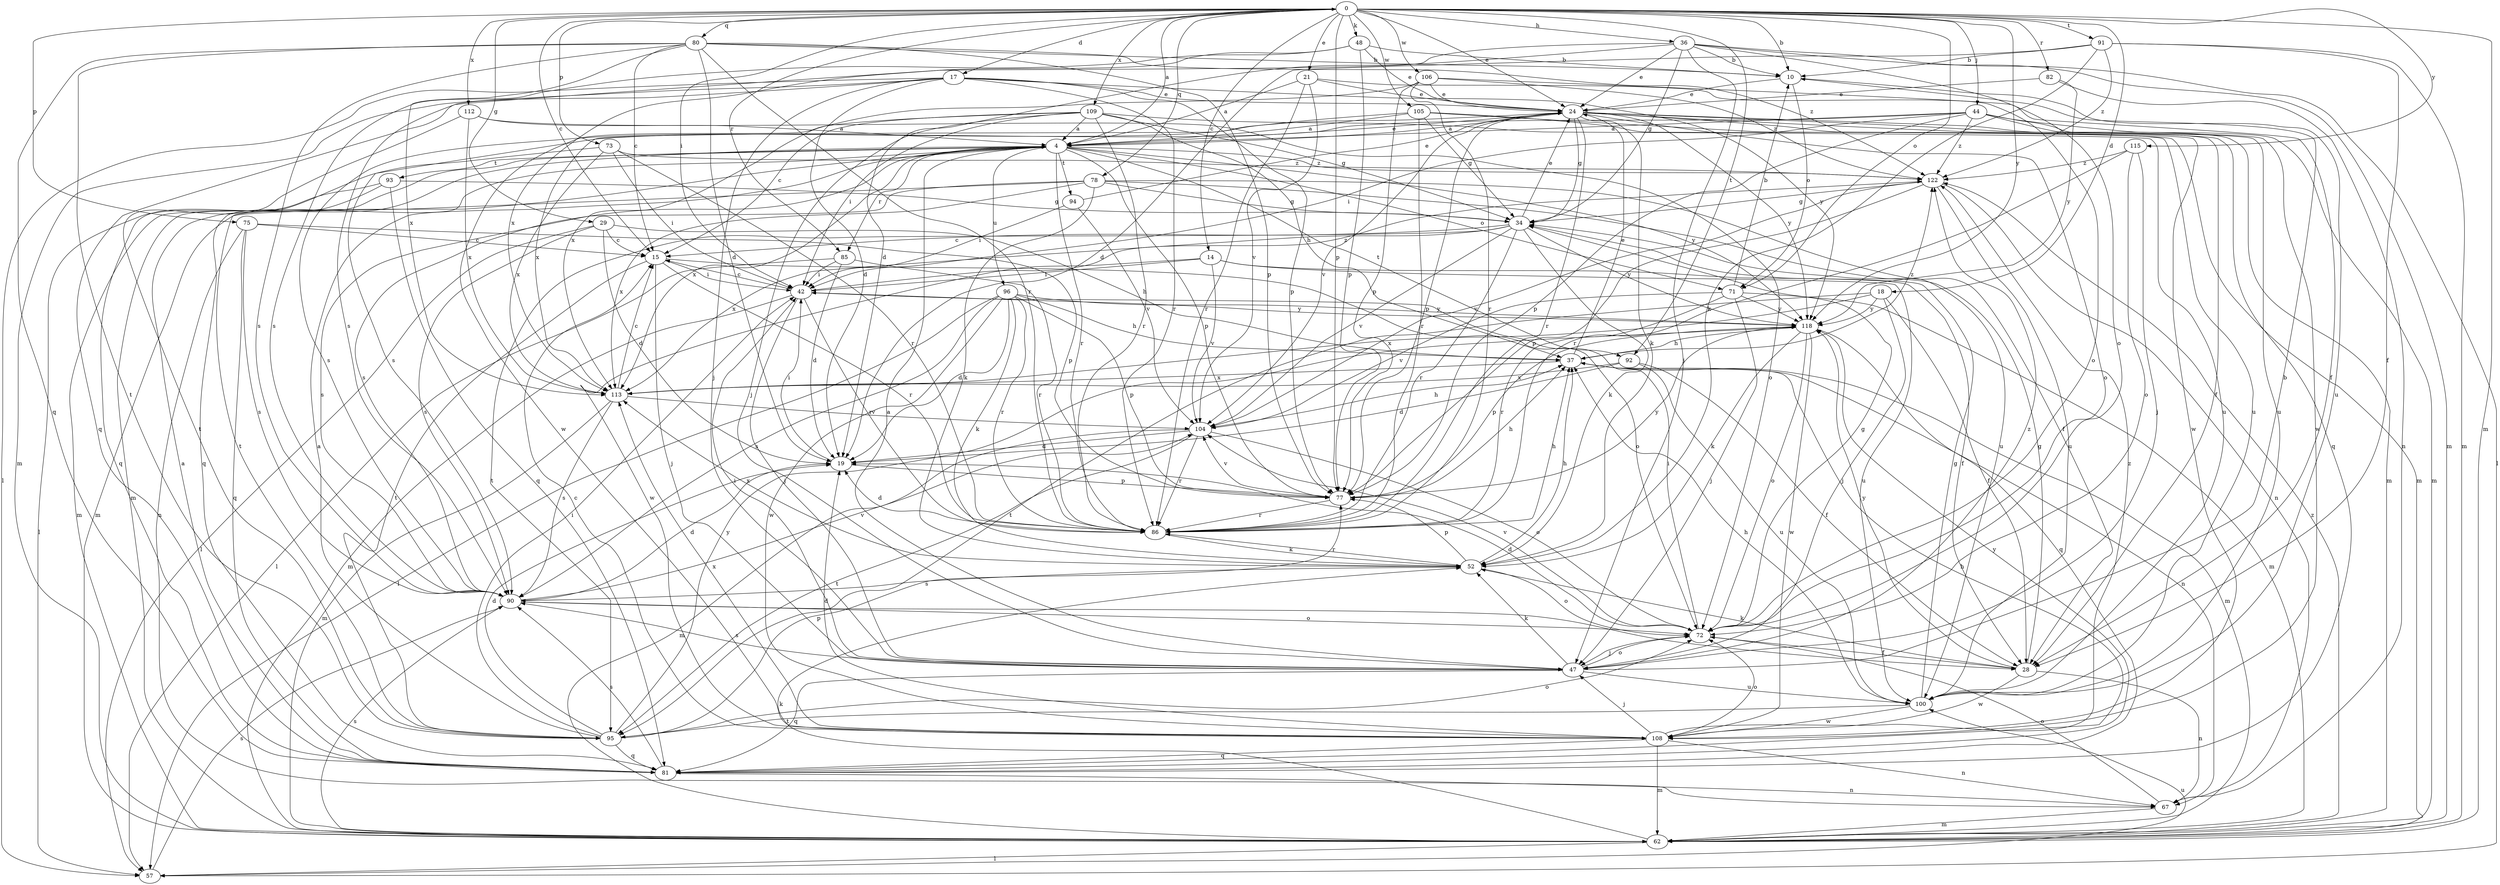 strict digraph  {
0;
4;
10;
14;
15;
17;
18;
19;
21;
24;
28;
29;
34;
36;
37;
42;
44;
47;
48;
52;
57;
62;
67;
71;
72;
73;
75;
77;
78;
80;
81;
82;
85;
86;
90;
91;
92;
93;
94;
95;
96;
100;
104;
105;
106;
108;
109;
112;
113;
115;
118;
122;
0 -> 10  [label=b];
0 -> 14  [label=c];
0 -> 15  [label=c];
0 -> 17  [label=d];
0 -> 18  [label=d];
0 -> 21  [label=e];
0 -> 24  [label=e];
0 -> 29  [label=g];
0 -> 36  [label=h];
0 -> 42  [label=i];
0 -> 44  [label=j];
0 -> 48  [label=k];
0 -> 62  [label=m];
0 -> 71  [label=o];
0 -> 73  [label=p];
0 -> 75  [label=p];
0 -> 77  [label=p];
0 -> 78  [label=q];
0 -> 80  [label=q];
0 -> 82  [label=r];
0 -> 85  [label=r];
0 -> 91  [label=t];
0 -> 92  [label=t];
0 -> 105  [label=w];
0 -> 106  [label=w];
0 -> 109  [label=x];
0 -> 112  [label=x];
0 -> 115  [label=y];
0 -> 118  [label=y];
4 -> 0  [label=a];
4 -> 24  [label=e];
4 -> 62  [label=m];
4 -> 71  [label=o];
4 -> 77  [label=p];
4 -> 81  [label=q];
4 -> 85  [label=r];
4 -> 86  [label=r];
4 -> 90  [label=s];
4 -> 92  [label=t];
4 -> 93  [label=t];
4 -> 94  [label=t];
4 -> 95  [label=t];
4 -> 96  [label=u];
4 -> 113  [label=x];
4 -> 118  [label=y];
4 -> 122  [label=z];
10 -> 24  [label=e];
10 -> 71  [label=o];
10 -> 100  [label=u];
14 -> 28  [label=f];
14 -> 42  [label=i];
14 -> 100  [label=u];
14 -> 104  [label=v];
14 -> 108  [label=w];
15 -> 42  [label=i];
15 -> 47  [label=j];
15 -> 72  [label=o];
15 -> 86  [label=r];
15 -> 95  [label=t];
17 -> 19  [label=d];
17 -> 24  [label=e];
17 -> 47  [label=j];
17 -> 57  [label=l];
17 -> 62  [label=m];
17 -> 77  [label=p];
17 -> 81  [label=q];
17 -> 86  [label=r];
17 -> 118  [label=y];
18 -> 28  [label=f];
18 -> 47  [label=j];
18 -> 95  [label=t];
18 -> 113  [label=x];
18 -> 118  [label=y];
19 -> 42  [label=i];
19 -> 77  [label=p];
21 -> 4  [label=a];
21 -> 24  [label=e];
21 -> 72  [label=o];
21 -> 86  [label=r];
21 -> 104  [label=v];
24 -> 4  [label=a];
24 -> 28  [label=f];
24 -> 34  [label=g];
24 -> 52  [label=k];
24 -> 62  [label=m];
24 -> 72  [label=o];
24 -> 77  [label=p];
24 -> 81  [label=q];
24 -> 86  [label=r];
24 -> 90  [label=s];
24 -> 104  [label=v];
24 -> 108  [label=w];
24 -> 118  [label=y];
28 -> 34  [label=g];
28 -> 52  [label=k];
28 -> 67  [label=n];
28 -> 108  [label=w];
28 -> 118  [label=y];
29 -> 15  [label=c];
29 -> 19  [label=d];
29 -> 37  [label=h];
29 -> 57  [label=l];
29 -> 90  [label=s];
34 -> 15  [label=c];
34 -> 24  [label=e];
34 -> 52  [label=k];
34 -> 86  [label=r];
34 -> 95  [label=t];
34 -> 104  [label=v];
34 -> 113  [label=x];
34 -> 118  [label=y];
36 -> 10  [label=b];
36 -> 19  [label=d];
36 -> 24  [label=e];
36 -> 34  [label=g];
36 -> 47  [label=j];
36 -> 57  [label=l];
36 -> 62  [label=m];
36 -> 72  [label=o];
36 -> 90  [label=s];
37 -> 24  [label=e];
37 -> 62  [label=m];
37 -> 67  [label=n];
37 -> 113  [label=x];
37 -> 122  [label=z];
42 -> 15  [label=c];
42 -> 47  [label=j];
42 -> 62  [label=m];
42 -> 86  [label=r];
42 -> 118  [label=y];
42 -> 122  [label=z];
44 -> 4  [label=a];
44 -> 42  [label=i];
44 -> 62  [label=m];
44 -> 77  [label=p];
44 -> 90  [label=s];
44 -> 100  [label=u];
44 -> 108  [label=w];
44 -> 122  [label=z];
47 -> 4  [label=a];
47 -> 10  [label=b];
47 -> 42  [label=i];
47 -> 52  [label=k];
47 -> 72  [label=o];
47 -> 81  [label=q];
47 -> 90  [label=s];
47 -> 100  [label=u];
47 -> 122  [label=z];
48 -> 10  [label=b];
48 -> 24  [label=e];
48 -> 77  [label=p];
48 -> 90  [label=s];
48 -> 113  [label=x];
52 -> 37  [label=h];
52 -> 72  [label=o];
52 -> 77  [label=p];
52 -> 86  [label=r];
52 -> 90  [label=s];
52 -> 113  [label=x];
57 -> 90  [label=s];
57 -> 100  [label=u];
62 -> 52  [label=k];
62 -> 57  [label=l];
62 -> 90  [label=s];
62 -> 122  [label=z];
67 -> 62  [label=m];
67 -> 72  [label=o];
71 -> 10  [label=b];
71 -> 47  [label=j];
71 -> 62  [label=m];
71 -> 86  [label=r];
71 -> 104  [label=v];
71 -> 118  [label=y];
72 -> 19  [label=d];
72 -> 28  [label=f];
72 -> 34  [label=g];
72 -> 42  [label=i];
72 -> 47  [label=j];
72 -> 104  [label=v];
73 -> 42  [label=i];
73 -> 81  [label=q];
73 -> 86  [label=r];
73 -> 113  [label=x];
73 -> 122  [label=z];
75 -> 15  [label=c];
75 -> 67  [label=n];
75 -> 77  [label=p];
75 -> 81  [label=q];
75 -> 90  [label=s];
77 -> 37  [label=h];
77 -> 86  [label=r];
77 -> 104  [label=v];
77 -> 118  [label=y];
78 -> 28  [label=f];
78 -> 34  [label=g];
78 -> 52  [label=k];
78 -> 62  [label=m];
78 -> 90  [label=s];
78 -> 100  [label=u];
78 -> 113  [label=x];
80 -> 10  [label=b];
80 -> 15  [label=c];
80 -> 19  [label=d];
80 -> 77  [label=p];
80 -> 81  [label=q];
80 -> 86  [label=r];
80 -> 90  [label=s];
80 -> 95  [label=t];
80 -> 113  [label=x];
80 -> 122  [label=z];
81 -> 4  [label=a];
81 -> 37  [label=h];
81 -> 67  [label=n];
81 -> 90  [label=s];
81 -> 118  [label=y];
82 -> 24  [label=e];
82 -> 67  [label=n];
82 -> 118  [label=y];
85 -> 19  [label=d];
85 -> 42  [label=i];
85 -> 57  [label=l];
85 -> 86  [label=r];
86 -> 19  [label=d];
86 -> 37  [label=h];
86 -> 52  [label=k];
90 -> 19  [label=d];
90 -> 28  [label=f];
90 -> 72  [label=o];
90 -> 104  [label=v];
91 -> 10  [label=b];
91 -> 19  [label=d];
91 -> 28  [label=f];
91 -> 52  [label=k];
91 -> 62  [label=m];
91 -> 122  [label=z];
92 -> 19  [label=d];
92 -> 28  [label=f];
92 -> 100  [label=u];
92 -> 113  [label=x];
93 -> 34  [label=g];
93 -> 57  [label=l];
93 -> 62  [label=m];
93 -> 81  [label=q];
94 -> 24  [label=e];
94 -> 42  [label=i];
94 -> 104  [label=v];
95 -> 4  [label=a];
95 -> 19  [label=d];
95 -> 42  [label=i];
95 -> 72  [label=o];
95 -> 77  [label=p];
95 -> 81  [label=q];
95 -> 118  [label=y];
96 -> 19  [label=d];
96 -> 37  [label=h];
96 -> 52  [label=k];
96 -> 57  [label=l];
96 -> 77  [label=p];
96 -> 86  [label=r];
96 -> 90  [label=s];
96 -> 108  [label=w];
96 -> 118  [label=y];
100 -> 34  [label=g];
100 -> 37  [label=h];
100 -> 95  [label=t];
100 -> 108  [label=w];
104 -> 19  [label=d];
104 -> 37  [label=h];
104 -> 62  [label=m];
104 -> 72  [label=o];
104 -> 86  [label=r];
104 -> 95  [label=t];
105 -> 4  [label=a];
105 -> 34  [label=g];
105 -> 62  [label=m];
105 -> 86  [label=r];
105 -> 100  [label=u];
105 -> 113  [label=x];
106 -> 24  [label=e];
106 -> 28  [label=f];
106 -> 77  [label=p];
106 -> 86  [label=r];
106 -> 113  [label=x];
106 -> 122  [label=z];
108 -> 15  [label=c];
108 -> 19  [label=d];
108 -> 47  [label=j];
108 -> 62  [label=m];
108 -> 67  [label=n];
108 -> 72  [label=o];
108 -> 81  [label=q];
108 -> 113  [label=x];
108 -> 122  [label=z];
109 -> 4  [label=a];
109 -> 15  [label=c];
109 -> 34  [label=g];
109 -> 37  [label=h];
109 -> 42  [label=i];
109 -> 47  [label=j];
109 -> 86  [label=r];
109 -> 100  [label=u];
109 -> 108  [label=w];
112 -> 4  [label=a];
112 -> 72  [label=o];
112 -> 95  [label=t];
112 -> 113  [label=x];
113 -> 15  [label=c];
113 -> 62  [label=m];
113 -> 90  [label=s];
113 -> 104  [label=v];
115 -> 47  [label=j];
115 -> 72  [label=o];
115 -> 86  [label=r];
115 -> 122  [label=z];
118 -> 37  [label=h];
118 -> 52  [label=k];
118 -> 72  [label=o];
118 -> 77  [label=p];
118 -> 81  [label=q];
118 -> 108  [label=w];
122 -> 34  [label=g];
122 -> 67  [label=n];
122 -> 77  [label=p];
122 -> 100  [label=u];
122 -> 104  [label=v];
}

